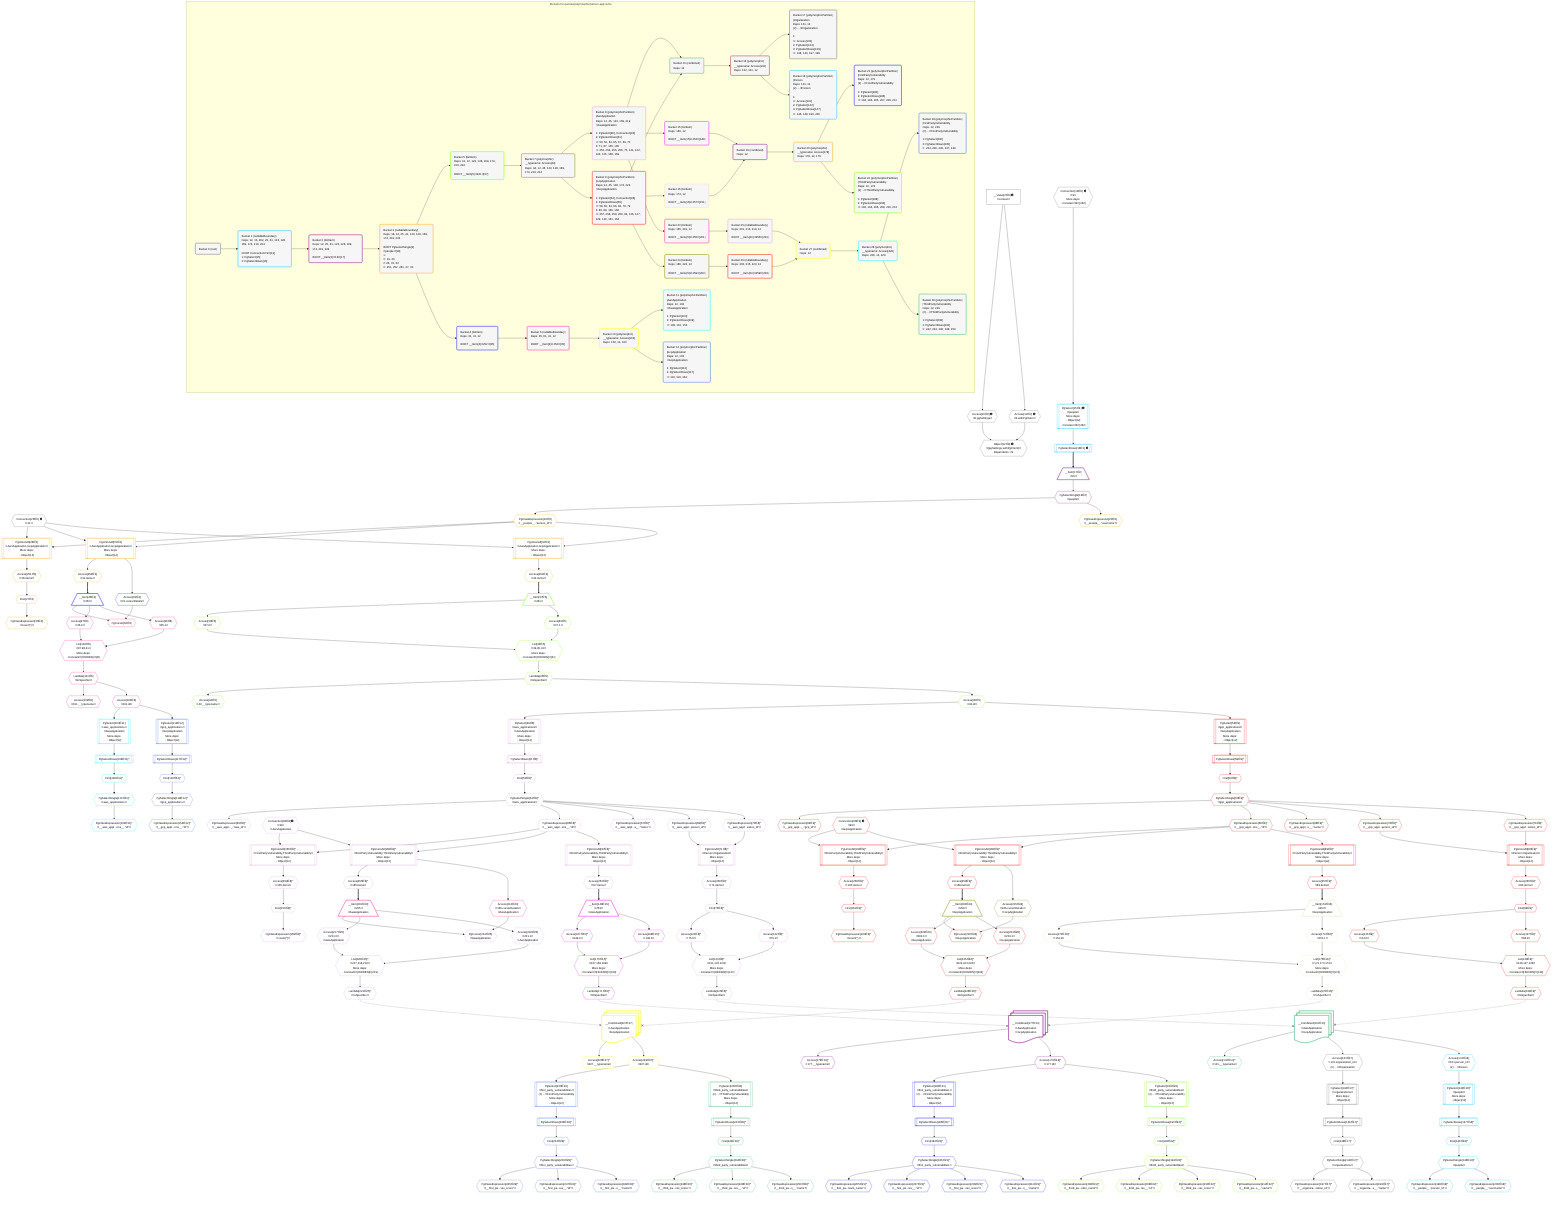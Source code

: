 %%{init: {'themeVariables': { 'fontSize': '12px'}}}%%
graph TD
    classDef path fill:#eee,stroke:#000,color:#000
    classDef plan fill:#fff,stroke-width:1px,color:#000
    classDef itemplan fill:#fff,stroke-width:2px,color:#000
    classDef unbatchedplan fill:#dff,stroke-width:1px,color:#000
    classDef sideeffectplan fill:#fcc,stroke-width:2px,color:#000
    classDef bucket fill:#f6f6f6,color:#000,stroke-width:2px,text-align:left

    subgraph "Buckets for queries/polymorphic/person-app-vulns"
    Bucket0("Bucket 0 (root)"):::bucket
    Bucket1("Bucket 1 (nullableBoundary)<br />Deps: 12, 13, 262, 25, 41, 123, 128, 169, 174, 219, 224<br /><br />ROOT Connectionᐸ9ᐳ[13]<br />1: PgSelect[15]<br />2: PgSelectRows[16]"):::bucket
    Bucket2("Bucket 2 (listItem)<br />Deps: 12, 25, 41, 123, 128, 169, 174, 219, 224<br /><br />ROOT __Item{2}ᐸ16ᐳ[17]"):::bucket
    Bucket3("Bucket 3 (nullableBoundary)<br />Deps: 18, 12, 25, 41, 123, 128, 169, 174, 219, 224<br /><br />ROOT PgSelectSingle{2}ᐸpeopleᐳ[18]<br />1: <br />ᐳ: 19, 20<br />2: 26, 31, 32<br />ᐳ: 251, 252, 261, 27, 30"):::bucket
    Bucket4("Bucket 4 (listItem)<br />Deps: 31, 41, 12<br /><br />ROOT __Item{4}ᐸ252ᐳ[35]"):::bucket
    Bucket5("Bucket 5 (listItem)<br />Deps: 41, 12, 123, 128, 169, 174, 219, 224<br /><br />ROOT __Item{5}ᐸ261ᐳ[37]"):::bucket
    Bucket6("Bucket 6 (nullableBoundary)<br />Deps: 35, 61, 41, 12<br /><br />ROOT __Item{4}ᐸ252ᐳ[35]"):::bucket
    Bucket7("Bucket 7 (polymorphic)<br />__typename: Access[44]<br />Deps: 44, 12, 45, 123, 128, 169, 174, 219, 224"):::bucket
    Bucket8("Bucket 8 (polymorphicPartition)<br />|AwsApplication<br />Deps: 12, 45, 123, 169, 219<br />ᐳAwsApplication<br /><br />1: PgSelect[46], Connection[93]<br />2: PgSelectRows[51]<br />ᐳ: 50, 52, 63, 65, 67, 69, 70<br />3: 71, 87, 155, 165<br />ᐳ: 253, 254, 255, 256, 75, 121, 122, 124, 125, 156, 159"):::bucket
    Bucket9("Bucket 9 (polymorphicPartition)<br />|GcpApplication<br />Deps: 12, 45, 128, 174, 224<br />ᐳGcpApplication<br /><br />1: PgSelect[54], Connection[96]<br />2: PgSelectRows[59]<br />ᐳ: 58, 60, 64, 66, 68, 78, 79<br />3: 80, 89, 160, 166<br />ᐳ: 257, 258, 259, 260, 84, 126, 127, 129, 130, 161, 164"):::bucket
    Bucket10("Bucket 10 (polymorphic)<br />__typename: Access[102]<br />Deps: 102, 12, 103"):::bucket
    Bucket11("Bucket 11 (polymorphicPartition)<br />|AwsApplication<br />Deps: 12, 103<br />ᐳAwsApplication<br /><br />1: PgSelect[104]<br />2: PgSelectRows[109]<br />ᐳ: 108, 110, 153"):::bucket
    Bucket12("Bucket 12 (polymorphicPartition)<br />|GcpApplication<br />Deps: 12, 103<br />ᐳGcpApplication<br /><br />1: PgSelect[112]<br />2: PgSelectRows[117]<br />ᐳ: 116, 118, 154"):::bucket
    Bucket13("Bucket 13 (combined)<br />Deps: 12"):::bucket
    Bucket14("Bucket 14 (polymorphic)<br />__typename: Access[132]<br />Deps: 132, 131, 12"):::bucket
    Bucket15("Bucket 15 (listItem)<br />Deps: 169, 12<br /><br />ROOT __Item{15}ᐸ253ᐳ[149]"):::bucket
    Bucket16("Bucket 16 (listItem)<br />Deps: 174, 12<br /><br />ROOT __Item{16}ᐸ257ᐳ[151]"):::bucket
    Bucket17("Bucket 17 (polymorphicPartition)<br />|Organization<br />Deps: 131, 12<br />(2) ...ᐳOrganization<br /><br />1: <br />ᐳ: Access[133]<br />2: PgSelect[134]<br />3: PgSelectRows[139]<br />ᐳ: 138, 140, 197, 199"):::bucket
    Bucket18("Bucket 18 (polymorphicPartition)<br />|Person<br />Deps: 131, 12<br />(2) ...ᐳPerson<br /><br />1: <br />ᐳ: Access[141]<br />2: PgSelect[142]<br />3: PgSelectRows[147]<br />ᐳ: 146, 148, 198, 200"):::bucket
    Bucket19("Bucket 19 (combined)<br />Deps: 12"):::bucket
    Bucket20("Bucket 20 (polymorphic)<br />__typename: Access[178]<br />Deps: 178, 12, 179"):::bucket
    Bucket21("Bucket 21 (polymorphicPartition)<br />|FirstPartyVulnerability<br />Deps: 12, 179<br />(2) ...ᐳFirstPartyVulnerability<br /><br />1: PgSelect[180]<br />2: PgSelectRows[185]<br />ᐳ: 184, 186, 205, 207, 209, 211"):::bucket
    Bucket22("Bucket 22 (polymorphicPartition)<br />|ThirdPartyVulnerability<br />Deps: 12, 179<br />(2) ...ᐳThirdPartyVulnerability<br /><br />1: PgSelect[188]<br />2: PgSelectRows[193]<br />ᐳ: 192, 194, 206, 208, 210, 212"):::bucket
    Bucket23("Bucket 23 (listItem)<br />Deps: 165, 219, 12<br /><br />ROOT __Item{23}ᐸ255ᐳ[201]"):::bucket
    Bucket24("Bucket 24 (listItem)<br />Deps: 166, 224, 12<br /><br />ROOT __Item{24}ᐸ259ᐳ[203]"):::bucket
    Bucket25("Bucket 25 (nullableBoundary)<br />Deps: 201, 213, 219, 12<br /><br />ROOT __Item{23}ᐸ255ᐳ[201]"):::bucket
    Bucket26("Bucket 26 (nullableBoundary)<br />Deps: 203, 215, 224, 12<br /><br />ROOT __Item{24}ᐸ259ᐳ[203]"):::bucket
    Bucket27("Bucket 27 (combined)<br />Deps: 12"):::bucket
    Bucket28("Bucket 28 (polymorphic)<br />__typename: Access[228]<br />Deps: 228, 12, 229"):::bucket
    Bucket29("Bucket 29 (polymorphicPartition)<br />|FirstPartyVulnerability<br />Deps: 12, 229<br />(2) ...ᐳFirstPartyVulnerability<br /><br />1: PgSelect[230]<br />2: PgSelectRows[235]<br />ᐳ: 234, 236, 245, 247, 249"):::bucket
    Bucket30("Bucket 30 (polymorphicPartition)<br />|ThirdPartyVulnerability<br />Deps: 12, 229<br />(2) ...ᐳThirdPartyVulnerability<br /><br />1: PgSelect[238]<br />2: PgSelectRows[243]<br />ᐳ: 242, 244, 246, 248, 250"):::bucket
    end
    Bucket0 --> Bucket1
    Bucket1 --> Bucket2
    Bucket2 --> Bucket3
    Bucket3 --> Bucket4 & Bucket5
    Bucket4 --> Bucket6
    Bucket5 --> Bucket7
    Bucket6 --> Bucket10
    Bucket7 --> Bucket8 & Bucket9
    Bucket8 --> Bucket13 & Bucket15 & Bucket23
    Bucket9 --> Bucket13 & Bucket16 & Bucket24
    Bucket10 --> Bucket11 & Bucket12
    Bucket13 --> Bucket14
    Bucket14 --> Bucket17 & Bucket18
    Bucket15 --> Bucket19
    Bucket16 --> Bucket19
    Bucket19 --> Bucket20
    Bucket20 --> Bucket21 & Bucket22
    Bucket23 --> Bucket25
    Bucket24 --> Bucket26
    Bucket25 --> Bucket27
    Bucket26 --> Bucket27
    Bucket27 --> Bucket28
    Bucket28 --> Bucket29 & Bucket30

    %% plan dependencies
    Object12{{"Object[12∈0] ➊<br />ᐸ{pgSettings,withPgClient}ᐳ<br />Dependents: 22"}}:::plan
    Access10{{"Access[10∈0] ➊<br />ᐸ2.pgSettingsᐳ"}}:::plan
    Access11{{"Access[11∈0] ➊<br />ᐸ2.withPgClientᐳ"}}:::plan
    Access10 & Access11 --> Object12
    __Value2["__Value[2∈0] ➊<br />ᐸcontextᐳ"]:::plan
    __Value2 --> Access10
    __Value2 --> Access11
    Connection13{{"Connection[13∈0] ➊<br />ᐸ9ᐳ<br />More deps:<br />- Constantᐸ4ᐳ[262]"}}:::plan
    Connection25{{"Connection[25∈0] ➊<br />ᐸ21ᐳ"}}:::plan
    PgSelect15[["PgSelect[15∈1] ➊<br />ᐸpeopleᐳ<br />More deps:<br />- Object[12]<br />- Constantᐸ4ᐳ[262]"]]:::plan
    Connection13 --> PgSelect15
    PgSelectRows16[["PgSelectRows[16∈1] ➊"]]:::plan
    PgSelect15 --> PgSelectRows16
    __Item17[/"__Item[17∈2]<br />ᐸ16ᐳ"\]:::itemplan
    PgSelectRows16 ==> __Item17
    PgSelectSingle18{{"PgSelectSingle[18∈2]<br />ᐸpeopleᐳ"}}:::plan
    __Item17 --> PgSelectSingle18
    PgUnionAll26[["PgUnionAll[26∈3]<br />ᐸAwsApplication,GcpApplicationᐳ<br />More deps:<br />- Object[12]"]]:::plan
    PgClassExpression19{{"PgClassExpression[19∈3]<br />ᐸ__people__.”person_id”ᐳ"}}:::plan
    PgClassExpression19 & Connection25 --> PgUnionAll26
    PgUnionAll31[["PgUnionAll[31∈3]<br />ᐸAwsApplication,GcpApplicationᐳ<br />More deps:<br />- Object[12]"]]:::plan
    PgClassExpression19 & Connection25 --> PgUnionAll31
    PgUnionAll32[["PgUnionAll[32∈3]<br />ᐸAwsApplication,GcpApplicationᐳ<br />More deps:<br />- Object[12]"]]:::plan
    PgClassExpression19 & Connection25 --> PgUnionAll32
    PgSelectSingle18 --> PgClassExpression19
    PgClassExpression20{{"PgClassExpression[20∈3]<br />ᐸ__people__.”username”ᐳ"}}:::plan
    PgSelectSingle18 --> PgClassExpression20
    First27{{"First[27∈3]"}}:::plan
    Access251{{"Access[251∈3]<br />ᐸ26.itemsᐳ"}}:::plan
    Access251 --> First27
    PgClassExpression30{{"PgClassExpression[30∈3]<br />ᐸcount(*)ᐳ"}}:::plan
    First27 --> PgClassExpression30
    PgUnionAll26 --> Access251
    Access252{{"Access[252∈3]<br />ᐸ31.itemsᐳ"}}:::plan
    PgUnionAll31 --> Access252
    Access261{{"Access[261∈3]<br />ᐸ32.itemsᐳ"}}:::plan
    PgUnionAll32 --> Access261
    __Item35[/"__Item[35∈4]<br />ᐸ252ᐳ"\]:::itemplan
    Access252 ==> __Item35
    Access61{{"Access[61∈4]<br />ᐸ31.cursorDetailsᐳ"}}:::plan
    PgUnionAll31 --> Access61
    List42{{"List[42∈5]<br />ᐸ39,40,41ᐳ<br />More deps:<br />- Constantᐸ[HIDDEN]ᐳ[41]"}}:::plan
    Access39{{"Access[39∈5]<br />ᐸ37.0ᐳ"}}:::plan
    Access40{{"Access[40∈5]<br />ᐸ37.1ᐳ"}}:::plan
    Access39 & Access40 --> List42
    __Item37[/"__Item[37∈5]<br />ᐸ261ᐳ"\]:::itemplan
    Access261 ==> __Item37
    __Item37 --> Access39
    __Item37 --> Access40
    Lambda43{{"Lambda[43∈5]<br />ᐸtoSpecifierᐳ"}}:::plan
    List42 --> Lambda43
    Access44{{"Access[44∈5]<br />ᐸ43.__typenameᐳ"}}:::plan
    Lambda43 --> Access44
    Access45{{"Access[45∈5]<br />ᐸ43.idᐳ"}}:::plan
    Lambda43 --> Access45
    List100{{"List[100∈6]<br />ᐸ97,98,41ᐳ<br />More deps:<br />- Constantᐸ[HIDDEN]ᐳ[41]"}}:::plan
    Access97{{"Access[97∈6]<br />ᐸ35.0ᐳ"}}:::plan
    Access98{{"Access[98∈6]<br />ᐸ35.1ᐳ"}}:::plan
    Access97 & Access98 --> List100
    PgCursor62{{"PgCursor[62∈6]"}}:::plan
    __Item35 & Access61 --> PgCursor62
    __Item35 --> Access97
    __Item35 --> Access98
    Lambda101{{"Lambda[101∈6]<br />ᐸtoSpecifierᐳ"}}:::plan
    List100 --> Lambda101
    Access102{{"Access[102∈6]<br />ᐸ101.__typenameᐳ"}}:::plan
    Lambda101 --> Access102
    Access103{{"Access[103∈6]<br />ᐸ101.idᐳ"}}:::plan
    Lambda101 --> Access103
    PgUnionAll71[["PgUnionAll[71∈8]^<br />ᐸPerson,Organizationᐳ<br />More deps:<br />- Object[12]"]]:::plan
    PgClassExpression69{{"PgClassExpression[69∈8]^<br />ᐸ__aws_appl...person_id”ᐳ"}}:::plan
    PgClassExpression70{{"PgClassExpression[70∈8]^<br />ᐸ__aws_appl...zation_id”ᐳ"}}:::plan
    PgClassExpression69 & PgClassExpression70 --> PgUnionAll71
    List124{{"List[124∈8]^<br />ᐸ121,122,123ᐳ<br />More deps:<br />- Constantᐸ[HIDDEN]ᐳ[123]"}}:::plan
    Access121{{"Access[121∈8]^<br />ᐸ75.0ᐳ"}}:::plan
    Access122{{"Access[122∈8]^<br />ᐸ75.1ᐳ"}}:::plan
    Access121 & Access122 --> List124
    PgUnionAll155[["PgUnionAll[155∈8]^<br />ᐸFirstPartyVulnerability,ThirdPartyVulnerabilityᐳ<br />More deps:<br />- Object[12]"]]:::plan
    PgClassExpression65{{"PgClassExpression[65∈8]^<br />ᐸ__aws_appl...ons__.”id”ᐳ"}}:::plan
    Connection93{{"Connection[93∈8] ➊<br />ᐸ91ᐳ<br />ᐳAwsApplication"}}:::plan
    PgClassExpression65 & Connection93 --> PgUnionAll155
    PgUnionAll165[["PgUnionAll[165∈8]^<br />ᐸFirstPartyVulnerability,ThirdPartyVulnerabilityᐳ<br />More deps:<br />- Object[12]"]]:::plan
    PgClassExpression65 & Connection93 --> PgUnionAll165
    PgSelect46[["PgSelect[46∈8]<br />ᐸaws_applicationsᐳ<br />ᐳAwsApplication<br />More deps:<br />- Object[12]"]]:::plan
    Access45 --> PgSelect46
    PgUnionAll87[["PgUnionAll[87∈8]^<br />ᐸFirstPartyVulnerability,ThirdPartyVulnerabilityᐳ<br />More deps:<br />- Object[12]"]]:::plan
    PgClassExpression65 --> PgUnionAll87
    First50{{"First[50∈8]^"}}:::plan
    PgSelectRows51[["PgSelectRows[51∈8]^"]]:::plan
    PgSelectRows51 --> First50
    PgSelect46 --> PgSelectRows51
    PgSelectSingle52{{"PgSelectSingle[52∈8]^<br />ᐸaws_applicationsᐳ"}}:::plan
    First50 --> PgSelectSingle52
    PgClassExpression63{{"PgClassExpression[63∈8]^<br />ᐸ__aws_appl..._.”aws_id”ᐳ"}}:::plan
    PgSelectSingle52 --> PgClassExpression63
    PgSelectSingle52 --> PgClassExpression65
    PgClassExpression67{{"PgClassExpression[67∈8]^<br />ᐸ__aws_appl...s__.”name”ᐳ"}}:::plan
    PgSelectSingle52 --> PgClassExpression67
    PgSelectSingle52 --> PgClassExpression69
    PgSelectSingle52 --> PgClassExpression70
    First75{{"First[75∈8]^"}}:::plan
    Access256{{"Access[256∈8]^<br />ᐸ71.itemsᐳ"}}:::plan
    Access256 --> First75
    First75 --> Access121
    First75 --> Access122
    Lambda125{{"Lambda[125∈8]^<br />ᐸtoSpecifierᐳ"}}:::plan
    List124 --> Lambda125
    First156{{"First[156∈8]^"}}:::plan
    Access254{{"Access[254∈8]^<br />ᐸ155.itemsᐳ"}}:::plan
    Access254 --> First156
    PgClassExpression159{{"PgClassExpression[159∈8]^<br />ᐸcount(*)ᐳ"}}:::plan
    First156 --> PgClassExpression159
    Access253{{"Access[253∈8]^<br />ᐸ87.itemsᐳ"}}:::plan
    PgUnionAll87 --> Access253
    PgUnionAll155 --> Access254
    Access255{{"Access[255∈8]^<br />ᐸ165.itemsᐳ"}}:::plan
    PgUnionAll165 --> Access255
    PgUnionAll71 --> Access256
    PgUnionAll80[["PgUnionAll[80∈9]^<br />ᐸPerson,Organizationᐳ<br />More deps:<br />- Object[12]"]]:::plan
    PgClassExpression78{{"PgClassExpression[78∈9]^<br />ᐸ__gcp_appl...person_id”ᐳ"}}:::plan
    PgClassExpression79{{"PgClassExpression[79∈9]^<br />ᐸ__gcp_appl...zation_id”ᐳ"}}:::plan
    PgClassExpression78 & PgClassExpression79 --> PgUnionAll80
    List129{{"List[129∈9]^<br />ᐸ126,127,128ᐳ<br />More deps:<br />- Constantᐸ[HIDDEN]ᐳ[128]"}}:::plan
    Access126{{"Access[126∈9]^<br />ᐸ84.0ᐳ"}}:::plan
    Access127{{"Access[127∈9]^<br />ᐸ84.1ᐳ"}}:::plan
    Access126 & Access127 --> List129
    PgUnionAll160[["PgUnionAll[160∈9]^<br />ᐸFirstPartyVulnerability,ThirdPartyVulnerabilityᐳ<br />More deps:<br />- Object[12]"]]:::plan
    PgClassExpression66{{"PgClassExpression[66∈9]^<br />ᐸ__gcp_appl...ons__.”id”ᐳ"}}:::plan
    Connection96{{"Connection[96∈9] ➊<br />ᐸ94ᐳ<br />ᐳGcpApplication"}}:::plan
    PgClassExpression66 & Connection96 --> PgUnionAll160
    PgUnionAll166[["PgUnionAll[166∈9]^<br />ᐸFirstPartyVulnerability,ThirdPartyVulnerabilityᐳ<br />More deps:<br />- Object[12]"]]:::plan
    PgClassExpression66 & Connection96 --> PgUnionAll166
    PgSelect54[["PgSelect[54∈9]<br />ᐸgcp_applicationsᐳ<br />ᐳGcpApplication<br />More deps:<br />- Object[12]"]]:::plan
    Access45 --> PgSelect54
    PgUnionAll89[["PgUnionAll[89∈9]^<br />ᐸFirstPartyVulnerability,ThirdPartyVulnerabilityᐳ<br />More deps:<br />- Object[12]"]]:::plan
    PgClassExpression66 --> PgUnionAll89
    First58{{"First[58∈9]^"}}:::plan
    PgSelectRows59[["PgSelectRows[59∈9]^"]]:::plan
    PgSelectRows59 --> First58
    PgSelect54 --> PgSelectRows59
    PgSelectSingle60{{"PgSelectSingle[60∈9]^<br />ᐸgcp_applicationsᐳ"}}:::plan
    First58 --> PgSelectSingle60
    PgClassExpression64{{"PgClassExpression[64∈9]^<br />ᐸ__gcp_appl..._.”gcp_id”ᐳ"}}:::plan
    PgSelectSingle60 --> PgClassExpression64
    PgSelectSingle60 --> PgClassExpression66
    PgClassExpression68{{"PgClassExpression[68∈9]^<br />ᐸ__gcp_appl...s__.”name”ᐳ"}}:::plan
    PgSelectSingle60 --> PgClassExpression68
    PgSelectSingle60 --> PgClassExpression78
    PgSelectSingle60 --> PgClassExpression79
    First84{{"First[84∈9]^"}}:::plan
    Access260{{"Access[260∈9]^<br />ᐸ80.itemsᐳ"}}:::plan
    Access260 --> First84
    First84 --> Access126
    First84 --> Access127
    Lambda130{{"Lambda[130∈9]^<br />ᐸtoSpecifierᐳ"}}:::plan
    List129 --> Lambda130
    First161{{"First[161∈9]^"}}:::plan
    Access258{{"Access[258∈9]^<br />ᐸ160.itemsᐳ"}}:::plan
    Access258 --> First161
    PgClassExpression164{{"PgClassExpression[164∈9]^<br />ᐸcount(*)ᐳ"}}:::plan
    First161 --> PgClassExpression164
    Access257{{"Access[257∈9]^<br />ᐸ89.itemsᐳ"}}:::plan
    PgUnionAll89 --> Access257
    PgUnionAll160 --> Access258
    Access259{{"Access[259∈9]^<br />ᐸ166.itemsᐳ"}}:::plan
    PgUnionAll166 --> Access259
    PgUnionAll80 --> Access260
    PgSelect104[["PgSelect[104∈11]<br />ᐸaws_applicationsᐳ<br />ᐳAwsApplication<br />More deps:<br />- Object[12]"]]:::plan
    Access103 --> PgSelect104
    First108{{"First[108∈11]^"}}:::plan
    PgSelectRows109[["PgSelectRows[109∈11]^"]]:::plan
    PgSelectRows109 --> First108
    PgSelect104 --> PgSelectRows109
    PgSelectSingle110{{"PgSelectSingle[110∈11]^<br />ᐸaws_applicationsᐳ"}}:::plan
    First108 --> PgSelectSingle110
    PgClassExpression153{{"PgClassExpression[153∈11]^<br />ᐸ__aws_appl...ons__.”id”ᐳ"}}:::plan
    PgSelectSingle110 --> PgClassExpression153
    PgSelect112[["PgSelect[112∈12]<br />ᐸgcp_applicationsᐳ<br />ᐳGcpApplication<br />More deps:<br />- Object[12]"]]:::plan
    Access103 --> PgSelect112
    First116{{"First[116∈12]^"}}:::plan
    PgSelectRows117[["PgSelectRows[117∈12]^"]]:::plan
    PgSelectRows117 --> First116
    PgSelect112 --> PgSelectRows117
    PgSelectSingle118{{"PgSelectSingle[118∈12]^<br />ᐸgcp_applicationsᐳ"}}:::plan
    First116 --> PgSelectSingle118
    PgClassExpression154{{"PgClassExpression[154∈12]^<br />ᐸ__gcp_appl...ons__.”id”ᐳ"}}:::plan
    PgSelectSingle118 --> PgClassExpression154
    Access132{{"Access[132∈13]^<br />ᐸ131.__typenameᐳ"}}:::plan
    __Value131:::plan@{shape: docs, label: "__Combined[131∈13]<br />ᐳAwsApplication<br />ᐳGcpApplication"}
    __Value131 --> Access132
    List170{{"List[170∈15]^<br />ᐸ167,168,169ᐳ<br />More deps:<br />- Constantᐸ[HIDDEN]ᐳ[169]"}}:::plan
    Access167{{"Access[167∈15]^<br />ᐸ149.0ᐳ"}}:::plan
    Access168{{"Access[168∈15]^<br />ᐸ149.1ᐳ"}}:::plan
    Access167 & Access168 --> List170
    __Item149[/"__Item[149∈15]<br />ᐸ253ᐳ<br />ᐳAwsApplication"\]:::itemplan
    Access253 ==> __Item149
    __Item149 --> Access167
    __Item149 --> Access168
    Lambda171{{"Lambda[171∈15]^<br />ᐸtoSpecifierᐳ"}}:::plan
    List170 --> Lambda171
    List175{{"List[175∈16]^<br />ᐸ172,173,174ᐳ<br />More deps:<br />- Constantᐸ[HIDDEN]ᐳ[174]"}}:::plan
    Access172{{"Access[172∈16]^<br />ᐸ151.0ᐳ"}}:::plan
    Access173{{"Access[173∈16]^<br />ᐸ151.1ᐳ"}}:::plan
    Access172 & Access173 --> List175
    __Item151[/"__Item[151∈16]<br />ᐸ257ᐳ<br />ᐳGcpApplication"\]:::itemplan
    Access257 ==> __Item151
    __Item151 --> Access172
    __Item151 --> Access173
    Lambda176{{"Lambda[176∈16]^<br />ᐸtoSpecifierᐳ"}}:::plan
    List175 --> Lambda176
    PgSelect134[["PgSelect[134∈17]^<br />ᐸorganizationsᐳ<br />More deps:<br />- Object[12]"]]:::plan
    Access133{{"Access[133∈17]<br />ᐸ131.organization_idᐳ<br />(2) ...ᐳOrganization"}}:::plan
    Access133 --> PgSelect134
    __Value131 --> Access133
    First138{{"First[138∈17]^"}}:::plan
    PgSelectRows139[["PgSelectRows[139∈17]^"]]:::plan
    PgSelectRows139 --> First138
    PgSelect134 --> PgSelectRows139
    PgSelectSingle140{{"PgSelectSingle[140∈17]^<br />ᐸorganizationsᐳ"}}:::plan
    First138 --> PgSelectSingle140
    PgClassExpression197{{"PgClassExpression[197∈17]^<br />ᐸ__organiza...zation_id”ᐳ"}}:::plan
    PgSelectSingle140 --> PgClassExpression197
    PgClassExpression199{{"PgClassExpression[199∈17]^<br />ᐸ__organiza...s__.”name”ᐳ"}}:::plan
    PgSelectSingle140 --> PgClassExpression199
    PgSelect142[["PgSelect[142∈18]^<br />ᐸpeopleᐳ<br />More deps:<br />- Object[12]"]]:::plan
    Access141{{"Access[141∈18]<br />ᐸ131.person_idᐳ<br />(2) ...ᐳPerson"}}:::plan
    Access141 --> PgSelect142
    __Value131 --> Access141
    First146{{"First[146∈18]^"}}:::plan
    PgSelectRows147[["PgSelectRows[147∈18]^"]]:::plan
    PgSelectRows147 --> First146
    PgSelect142 --> PgSelectRows147
    PgSelectSingle148{{"PgSelectSingle[148∈18]^<br />ᐸpeopleᐳ"}}:::plan
    First146 --> PgSelectSingle148
    PgClassExpression198{{"PgClassExpression[198∈18]^<br />ᐸ__people__.”person_id”ᐳ"}}:::plan
    PgSelectSingle148 --> PgClassExpression198
    PgClassExpression200{{"PgClassExpression[200∈18]^<br />ᐸ__people__.”username”ᐳ"}}:::plan
    PgSelectSingle148 --> PgClassExpression200
    Access178{{"Access[178∈19]^<br />ᐸ177.__typenameᐳ"}}:::plan
    __Value177:::plan@{shape: docs, label: "__Combined[177∈19]<br />ᐳAwsApplication<br />ᐳGcpApplication"}
    __Value177 --> Access178
    Access179{{"Access[179∈19]^<br />ᐸ177.idᐳ"}}:::plan
    __Value177 --> Access179
    PgSelect180[["PgSelect[180∈21]<br />ᐸfirst_party_vulnerabilitiesᐳ<br />(2) ...ᐳFirstPartyVulnerability<br />More deps:<br />- Object[12]"]]:::plan
    Access179 --> PgSelect180
    First184{{"First[184∈21]^"}}:::plan
    PgSelectRows185[["PgSelectRows[185∈21]^"]]:::plan
    PgSelectRows185 --> First184
    PgSelect180 --> PgSelectRows185
    PgSelectSingle186{{"PgSelectSingle[186∈21]^<br />ᐸfirst_party_vulnerabilitiesᐳ"}}:::plan
    First184 --> PgSelectSingle186
    PgClassExpression205{{"PgClassExpression[205∈21]^<br />ᐸ__first_pa...team_name”ᐳ"}}:::plan
    PgSelectSingle186 --> PgClassExpression205
    PgClassExpression207{{"PgClassExpression[207∈21]^<br />ᐸ__first_pa...ies__.”id”ᐳ"}}:::plan
    PgSelectSingle186 --> PgClassExpression207
    PgClassExpression209{{"PgClassExpression[209∈21]^<br />ᐸ__first_pa...vss_score”ᐳ"}}:::plan
    PgSelectSingle186 --> PgClassExpression209
    PgClassExpression211{{"PgClassExpression[211∈21]^<br />ᐸ__first_pa...s__.”name”ᐳ"}}:::plan
    PgSelectSingle186 --> PgClassExpression211
    PgSelect188[["PgSelect[188∈22]<br />ᐸthird_party_vulnerabilitiesᐳ<br />(2) ...ᐳThirdPartyVulnerability<br />More deps:<br />- Object[12]"]]:::plan
    Access179 --> PgSelect188
    First192{{"First[192∈22]^"}}:::plan
    PgSelectRows193[["PgSelectRows[193∈22]^"]]:::plan
    PgSelectRows193 --> First192
    PgSelect188 --> PgSelectRows193
    PgSelectSingle194{{"PgSelectSingle[194∈22]^<br />ᐸthird_party_vulnerabilitiesᐳ"}}:::plan
    First192 --> PgSelectSingle194
    PgClassExpression206{{"PgClassExpression[206∈22]^<br />ᐸ__third_pa...ndor_name”ᐳ"}}:::plan
    PgSelectSingle194 --> PgClassExpression206
    PgClassExpression208{{"PgClassExpression[208∈22]^<br />ᐸ__third_pa...ies__.”id”ᐳ"}}:::plan
    PgSelectSingle194 --> PgClassExpression208
    PgClassExpression210{{"PgClassExpression[210∈22]^<br />ᐸ__third_pa...vss_score”ᐳ"}}:::plan
    PgSelectSingle194 --> PgClassExpression210
    PgClassExpression212{{"PgClassExpression[212∈22]^<br />ᐸ__third_pa...s__.”name”ᐳ"}}:::plan
    PgSelectSingle194 --> PgClassExpression212
    __Item201[/"__Item[201∈23]<br />ᐸ255ᐳ<br />ᐳAwsApplication"\]:::itemplan
    Access255 ==> __Item201
    Access213{{"Access[213∈23]<br />ᐸ165.cursorDetailsᐳ<br />ᐳAwsApplication"}}:::plan
    PgUnionAll165 --> Access213
    __Item203[/"__Item[203∈24]<br />ᐸ259ᐳ<br />ᐳGcpApplication"\]:::itemplan
    Access259 ==> __Item203
    Access215{{"Access[215∈24]<br />ᐸ166.cursorDetailsᐳ<br />ᐳGcpApplication"}}:::plan
    PgUnionAll166 --> Access215
    List220{{"List[220∈25]^<br />ᐸ217,218,219ᐳ<br />More deps:<br />- Constantᐸ[HIDDEN]ᐳ[219]"}}:::plan
    Access217{{"Access[217∈25]<br />ᐸ201.0ᐳ<br />ᐳAwsApplication"}}:::plan
    Access218{{"Access[218∈25]<br />ᐸ201.1ᐳ<br />ᐳAwsApplication"}}:::plan
    Access217 & Access218 --> List220
    PgCursor214{{"PgCursor[214∈25]<br />ᐳAwsApplication"}}:::plan
    __Item201 & Access213 --> PgCursor214
    __Item201 --> Access217
    __Item201 --> Access218
    Lambda221{{"Lambda[221∈25]^<br />ᐸtoSpecifierᐳ"}}:::plan
    List220 --> Lambda221
    List225{{"List[225∈26]^<br />ᐸ222,223,224ᐳ<br />More deps:<br />- Constantᐸ[HIDDEN]ᐳ[224]"}}:::plan
    Access222{{"Access[222∈26]<br />ᐸ203.0ᐳ<br />ᐳGcpApplication"}}:::plan
    Access223{{"Access[223∈26]<br />ᐸ203.1ᐳ<br />ᐳGcpApplication"}}:::plan
    Access222 & Access223 --> List225
    PgCursor216{{"PgCursor[216∈26]<br />ᐳGcpApplication"}}:::plan
    __Item203 & Access215 --> PgCursor216
    __Item203 --> Access222
    __Item203 --> Access223
    Lambda226{{"Lambda[226∈26]^<br />ᐸtoSpecifierᐳ"}}:::plan
    List225 --> Lambda226
    Access228{{"Access[228∈27]^<br />ᐸ227.__typenameᐳ"}}:::plan
    __Value227:::plan@{shape: docs, label: "__Combined[227∈27]<br />ᐳAwsApplication<br />ᐳGcpApplication"}
    __Value227 --> Access228
    Access229{{"Access[229∈27]^<br />ᐸ227.idᐳ"}}:::plan
    __Value227 --> Access229
    PgSelect230[["PgSelect[230∈29]<br />ᐸfirst_party_vulnerabilitiesᐳ<br />(2) ...ᐳFirstPartyVulnerability<br />More deps:<br />- Object[12]"]]:::plan
    Access229 --> PgSelect230
    First234{{"First[234∈29]^"}}:::plan
    PgSelectRows235[["PgSelectRows[235∈29]^"]]:::plan
    PgSelectRows235 --> First234
    PgSelect230 --> PgSelectRows235
    PgSelectSingle236{{"PgSelectSingle[236∈29]^<br />ᐸfirst_party_vulnerabilitiesᐳ"}}:::plan
    First234 --> PgSelectSingle236
    PgClassExpression245{{"PgClassExpression[245∈29]^<br />ᐸ__first_pa...vss_score”ᐳ"}}:::plan
    PgSelectSingle236 --> PgClassExpression245
    PgClassExpression247{{"PgClassExpression[247∈29]^<br />ᐸ__first_pa...ies__.”id”ᐳ"}}:::plan
    PgSelectSingle236 --> PgClassExpression247
    PgClassExpression249{{"PgClassExpression[249∈29]^<br />ᐸ__first_pa...s__.”name”ᐳ"}}:::plan
    PgSelectSingle236 --> PgClassExpression249
    PgSelect238[["PgSelect[238∈30]<br />ᐸthird_party_vulnerabilitiesᐳ<br />(2) ...ᐳThirdPartyVulnerability<br />More deps:<br />- Object[12]"]]:::plan
    Access229 --> PgSelect238
    First242{{"First[242∈30]^"}}:::plan
    PgSelectRows243[["PgSelectRows[243∈30]^"]]:::plan
    PgSelectRows243 --> First242
    PgSelect238 --> PgSelectRows243
    PgSelectSingle244{{"PgSelectSingle[244∈30]^<br />ᐸthird_party_vulnerabilitiesᐳ"}}:::plan
    First242 --> PgSelectSingle244
    PgClassExpression246{{"PgClassExpression[246∈30]^<br />ᐸ__third_pa...vss_score”ᐳ"}}:::plan
    PgSelectSingle244 --> PgClassExpression246
    PgClassExpression248{{"PgClassExpression[248∈30]^<br />ᐸ__third_pa...ies__.”id”ᐳ"}}:::plan
    PgSelectSingle244 --> PgClassExpression248
    PgClassExpression250{{"PgClassExpression[250∈30]^<br />ᐸ__third_pa...s__.”name”ᐳ"}}:::plan
    PgSelectSingle244 --> PgClassExpression250

    %% define steps
    classDef bucket0 stroke:#696969
    class Bucket0,__Value2,Access10,Access11,Object12,Connection13,Connection25 bucket0
    classDef bucket1 stroke:#00bfff
    class Bucket1,PgSelect15,PgSelectRows16 bucket1
    classDef bucket2 stroke:#7f007f
    class Bucket2,__Item17,PgSelectSingle18 bucket2
    classDef bucket3 stroke:#ffa500
    class Bucket3,PgClassExpression19,PgClassExpression20,PgUnionAll26,First27,PgClassExpression30,PgUnionAll31,PgUnionAll32,Access251,Access252,Access261 bucket3
    classDef bucket4 stroke:#0000ff
    class Bucket4,__Item35,Access61 bucket4
    classDef bucket5 stroke:#7fff00
    class Bucket5,__Item37,Access39,Access40,List42,Lambda43,Access44,Access45 bucket5
    classDef bucket6 stroke:#ff1493
    class Bucket6,PgCursor62,Access97,Access98,List100,Lambda101,Access102,Access103 bucket6
    classDef bucket7 stroke:#808000
    class Bucket7 bucket7
    classDef bucket8 stroke:#dda0dd
    class Bucket8,PgSelect46,First50,PgSelectRows51,PgSelectSingle52,PgClassExpression63,PgClassExpression65,PgClassExpression67,PgClassExpression69,PgClassExpression70,PgUnionAll71,First75,PgUnionAll87,Connection93,Access121,Access122,List124,Lambda125,PgUnionAll155,First156,PgClassExpression159,PgUnionAll165,Access253,Access254,Access255,Access256 bucket8
    classDef bucket9 stroke:#ff0000
    class Bucket9,PgSelect54,First58,PgSelectRows59,PgSelectSingle60,PgClassExpression64,PgClassExpression66,PgClassExpression68,PgClassExpression78,PgClassExpression79,PgUnionAll80,First84,PgUnionAll89,Connection96,Access126,Access127,List129,Lambda130,PgUnionAll160,First161,PgClassExpression164,PgUnionAll166,Access257,Access258,Access259,Access260 bucket9
    classDef bucket10 stroke:#ffff00
    class Bucket10 bucket10
    classDef bucket11 stroke:#00ffff
    class Bucket11,PgSelect104,First108,PgSelectRows109,PgSelectSingle110,PgClassExpression153 bucket11
    classDef bucket12 stroke:#4169e1
    class Bucket12,PgSelect112,First116,PgSelectRows117,PgSelectSingle118,PgClassExpression154 bucket12
    classDef bucket13 stroke:#3cb371
    class Bucket13,__Value131,Access132 bucket13
    classDef bucket14 stroke:#a52a2a
    class Bucket14 bucket14
    classDef bucket15 stroke:#ff00ff
    class Bucket15,__Item149,Access167,Access168,List170,Lambda171 bucket15
    classDef bucket16 stroke:#f5deb3
    class Bucket16,__Item151,Access172,Access173,List175,Lambda176 bucket16
    classDef bucket17 stroke:#696969
    class Bucket17,Access133,PgSelect134,First138,PgSelectRows139,PgSelectSingle140,PgClassExpression197,PgClassExpression199 bucket17
    classDef bucket18 stroke:#00bfff
    class Bucket18,Access141,PgSelect142,First146,PgSelectRows147,PgSelectSingle148,PgClassExpression198,PgClassExpression200 bucket18
    classDef bucket19 stroke:#7f007f
    class Bucket19,__Value177,Access178,Access179 bucket19
    classDef bucket20 stroke:#ffa500
    class Bucket20 bucket20
    classDef bucket21 stroke:#0000ff
    class Bucket21,PgSelect180,First184,PgSelectRows185,PgSelectSingle186,PgClassExpression205,PgClassExpression207,PgClassExpression209,PgClassExpression211 bucket21
    classDef bucket22 stroke:#7fff00
    class Bucket22,PgSelect188,First192,PgSelectRows193,PgSelectSingle194,PgClassExpression206,PgClassExpression208,PgClassExpression210,PgClassExpression212 bucket22
    classDef bucket23 stroke:#ff1493
    class Bucket23,__Item201,Access213 bucket23
    classDef bucket24 stroke:#808000
    class Bucket24,__Item203,Access215 bucket24
    classDef bucket25 stroke:#dda0dd
    class Bucket25,PgCursor214,Access217,Access218,List220,Lambda221 bucket25
    classDef bucket26 stroke:#ff0000
    class Bucket26,PgCursor216,Access222,Access223,List225,Lambda226 bucket26
    classDef bucket27 stroke:#ffff00
    class Bucket27,__Value227,Access228,Access229 bucket27
    classDef bucket28 stroke:#00ffff
    class Bucket28 bucket28
    classDef bucket29 stroke:#4169e1
    class Bucket29,PgSelect230,First234,PgSelectRows235,PgSelectSingle236,PgClassExpression245,PgClassExpression247,PgClassExpression249 bucket29
    classDef bucket30 stroke:#3cb371
    class Bucket30,PgSelect238,First242,PgSelectRows243,PgSelectSingle244,PgClassExpression246,PgClassExpression248,PgClassExpression250 bucket30

    Lambda125 -.-x __Value131
    Lambda130 -.-x __Value131
    Lambda171 -.-x __Value177
    Lambda176 -.-x __Value177
    Lambda221 -.-x __Value227
    Lambda226 -.-x __Value227